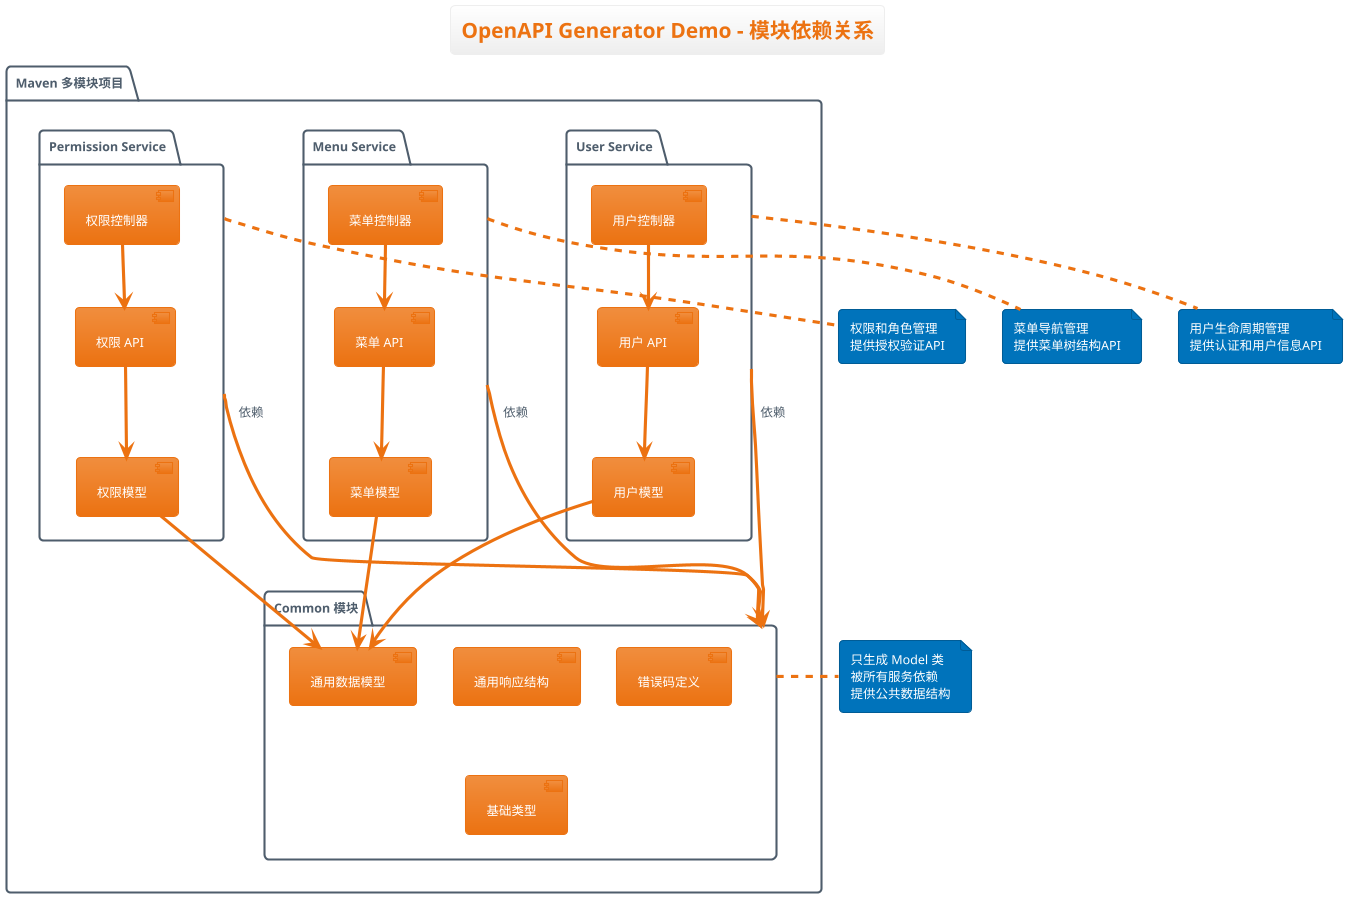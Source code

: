 @startuml 模块依赖关系图
!theme aws-orange
title OpenAPI Generator Demo - 模块依赖关系

package "Maven 多模块项目" {
    
    package "Common 模块" as common {
        [通用数据模型] as models
        [通用响应结构] as response
        [错误码定义] as error
        [基础类型] as types
    }
    
    package "User Service" as user {
        [用户 API] as userApi
        [用户模型] as userModel
        [用户控制器] as userController
    }
    
    package "Menu Service" as menu {
        [菜单 API] as menuApi
        [菜单模型] as menuModel
        [菜单控制器] as menuController
    }
    
    package "Permission Service" as permission {
        [权限 API] as permApi
        [权限模型] as permModel
        [权限控制器] as permController
    }
}

' 依赖关系
user --> common : 依赖
menu --> common : 依赖  
permission --> common : 依赖

' 组件内部关系
userController --> userApi
userApi --> userModel
userModel --> models

menuController --> menuApi
menuApi --> menuModel
menuModel --> models

permController --> permApi
permApi --> permModel
permModel --> models

note right of common
  只生成 Model 类
  被所有服务依赖
  提供公共数据结构
end note

note bottom of user
  用户生命周期管理
  提供认证和用户信息API
end note

note bottom of menu
  菜单导航管理
  提供菜单树结构API
end note

note bottom of permission
  权限和角色管理
  提供授权验证API
end note

@enduml 